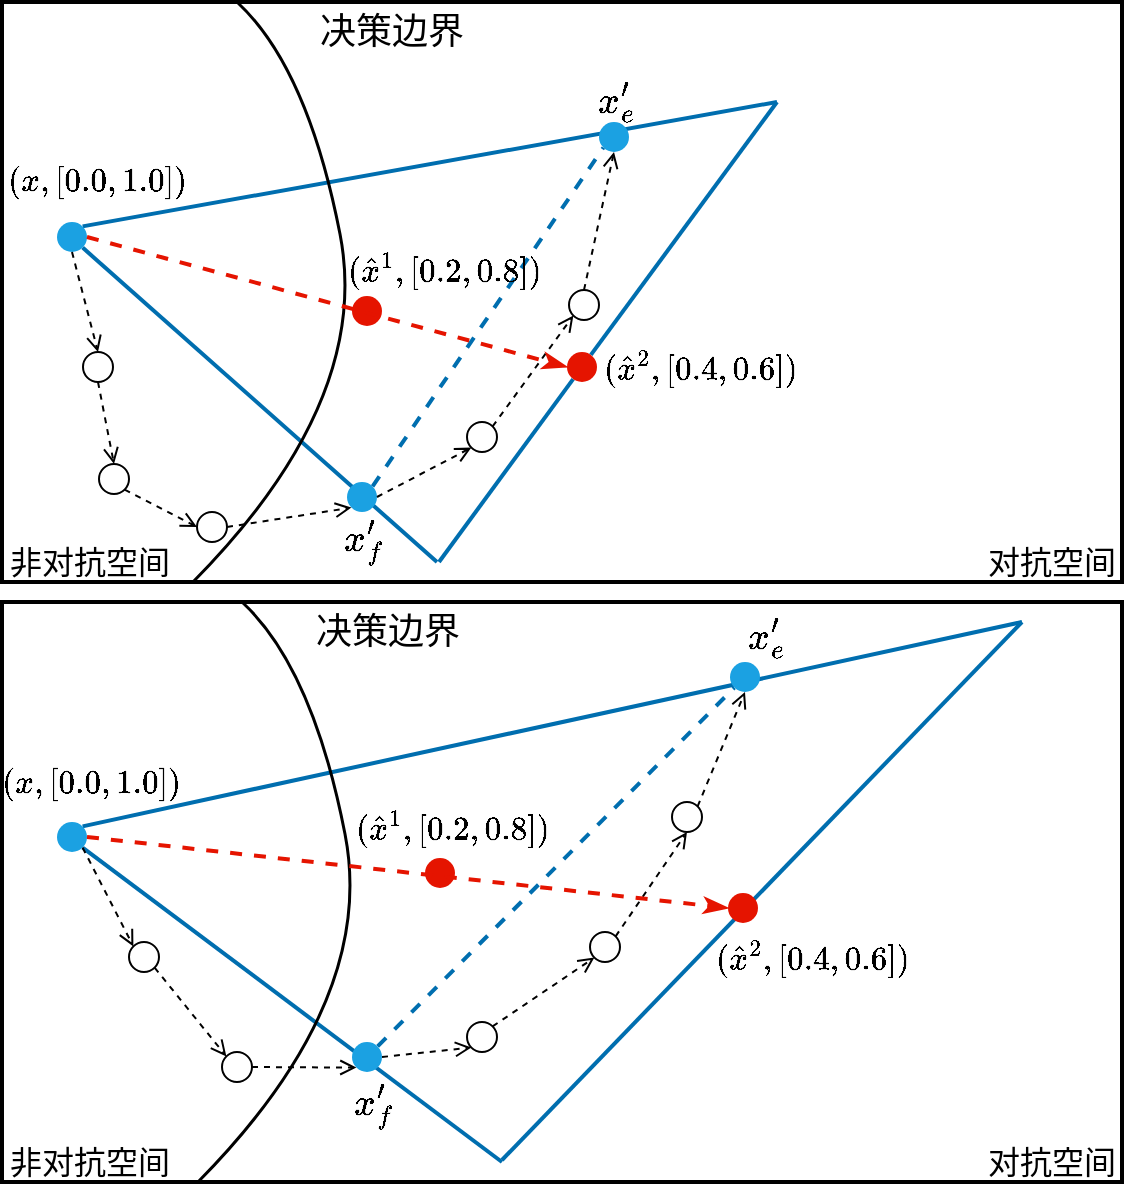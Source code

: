 <mxfile version="21.3.0" type="github">
  <diagram name="第 1 页" id="6yCeiEC_yYgg5rmZecg1">
    <mxGraphModel dx="1326" dy="827" grid="1" gridSize="10" guides="1" tooltips="1" connect="1" arrows="1" fold="1" page="1" pageScale="1" pageWidth="827" pageHeight="1169" math="1" shadow="0">
      <root>
        <mxCell id="0" />
        <mxCell id="1" parent="0" />
        <mxCell id="372Kzp2kU9iPumznmMCR-118" value="" style="endArrow=none;html=1;rounded=0;strokeWidth=2;fillColor=#1ba1e2;strokeColor=#006EAF;exitX=1;exitY=0;exitDx=0;exitDy=0;" edge="1" parent="1" source="372Kzp2kU9iPumznmMCR-98">
          <mxGeometry width="50" height="50" relative="1" as="geometry">
            <mxPoint x="217.5" y="849" as="sourcePoint" />
            <mxPoint x="630" y="740" as="targetPoint" />
          </mxGeometry>
        </mxCell>
        <mxCell id="372Kzp2kU9iPumznmMCR-113" value="" style="endArrow=none;html=1;rounded=0;strokeWidth=2;fillColor=#1ba1e2;strokeColor=#006EAF;exitX=1;exitY=1;exitDx=0;exitDy=0;" edge="1" parent="1" source="372Kzp2kU9iPumznmMCR-98">
          <mxGeometry width="50" height="50" relative="1" as="geometry">
            <mxPoint x="32.5" y="884" as="sourcePoint" />
            <mxPoint x="370" y="1010" as="targetPoint" />
          </mxGeometry>
        </mxCell>
        <mxCell id="372Kzp2kU9iPumznmMCR-80" value="" style="endArrow=none;html=1;rounded=0;strokeWidth=2;fillColor=#1ba1e2;strokeColor=#006EAF;exitX=1;exitY=1;exitDx=0;exitDy=0;" edge="1" parent="1" source="372Kzp2kU9iPumznmMCR-58">
          <mxGeometry width="50" height="50" relative="1" as="geometry">
            <mxPoint x="411.5" y="700" as="sourcePoint" />
            <mxPoint x="337.5" y="710" as="targetPoint" />
          </mxGeometry>
        </mxCell>
        <mxCell id="372Kzp2kU9iPumznmMCR-82" value="" style="endArrow=none;html=1;rounded=0;strokeWidth=2;fillColor=#1ba1e2;strokeColor=#006EAF;exitX=1;exitY=0;exitDx=0;exitDy=0;" edge="1" parent="1" source="372Kzp2kU9iPumznmMCR-58">
          <mxGeometry width="50" height="50" relative="1" as="geometry">
            <mxPoint x="175.5" y="540" as="sourcePoint" />
            <mxPoint x="507.5" y="480" as="targetPoint" />
          </mxGeometry>
        </mxCell>
        <mxCell id="372Kzp2kU9iPumznmMCR-36" value="" style="rounded=0;whiteSpace=wrap;html=1;fillColor=none;strokeWidth=2;" vertex="1" parent="1">
          <mxGeometry x="120" y="430" width="560" height="290" as="geometry" />
        </mxCell>
        <mxCell id="372Kzp2kU9iPumznmMCR-41" value="" style="ellipse;whiteSpace=wrap;html=1;aspect=fixed;fillColor=#1ba1e2;fontColor=#ffffff;strokeColor=none;" vertex="1" parent="1">
          <mxGeometry x="292.5" y="670" width="15" height="15" as="geometry" />
        </mxCell>
        <mxCell id="372Kzp2kU9iPumznmMCR-42" value="" style="ellipse;whiteSpace=wrap;html=1;aspect=fixed;fillColor=none;fontColor=#ffffff;strokeColor=#000000;" vertex="1" parent="1">
          <mxGeometry x="160.5" y="605" width="15" height="15" as="geometry" />
        </mxCell>
        <mxCell id="372Kzp2kU9iPumznmMCR-43" value="" style="ellipse;whiteSpace=wrap;html=1;aspect=fixed;fillColor=none;fontColor=#ffffff;strokeColor=#000000;" vertex="1" parent="1">
          <mxGeometry x="168.5" y="661" width="15" height="15" as="geometry" />
        </mxCell>
        <mxCell id="372Kzp2kU9iPumznmMCR-44" value="" style="ellipse;whiteSpace=wrap;html=1;aspect=fixed;fillColor=none;fontColor=#ffffff;strokeColor=#000000;" vertex="1" parent="1">
          <mxGeometry x="352.5" y="640" width="15" height="15" as="geometry" />
        </mxCell>
        <mxCell id="372Kzp2kU9iPumznmMCR-45" value="" style="ellipse;whiteSpace=wrap;html=1;aspect=fixed;fillColor=none;fontColor=#ffffff;strokeColor=#000000;" vertex="1" parent="1">
          <mxGeometry x="403.5" y="574" width="15" height="15" as="geometry" />
        </mxCell>
        <mxCell id="372Kzp2kU9iPumznmMCR-50" value="" style="endArrow=open;html=1;rounded=0;dashed=1;endFill=0;exitX=1;exitY=0.5;exitDx=0;exitDy=0;entryX=0;entryY=1;entryDx=0;entryDy=0;" edge="1" parent="1" source="372Kzp2kU9iPumznmMCR-41" target="372Kzp2kU9iPumznmMCR-44">
          <mxGeometry width="50" height="50" relative="1" as="geometry">
            <mxPoint x="277.5" y="599" as="sourcePoint" />
            <mxPoint x="336.5" y="605" as="targetPoint" />
          </mxGeometry>
        </mxCell>
        <mxCell id="372Kzp2kU9iPumznmMCR-51" value="" style="endArrow=open;html=1;rounded=0;dashed=1;endFill=0;exitX=1;exitY=0;exitDx=0;exitDy=0;entryX=0;entryY=1;entryDx=0;entryDy=0;" edge="1" parent="1" source="372Kzp2kU9iPumznmMCR-44" target="372Kzp2kU9iPumznmMCR-45">
          <mxGeometry width="50" height="50" relative="1" as="geometry">
            <mxPoint x="347.5" y="597.5" as="sourcePoint" />
            <mxPoint x="394.5" y="577.5" as="targetPoint" />
          </mxGeometry>
        </mxCell>
        <mxCell id="372Kzp2kU9iPumznmMCR-52" value="" style="endArrow=open;html=1;rounded=0;dashed=1;endFill=0;exitX=0.5;exitY=0;exitDx=0;exitDy=0;entryX=0.5;entryY=1;entryDx=0;entryDy=0;" edge="1" parent="1" source="372Kzp2kU9iPumznmMCR-45" target="372Kzp2kU9iPumznmMCR-54">
          <mxGeometry width="50" height="50" relative="1" as="geometry">
            <mxPoint x="411.5" y="557.5" as="sourcePoint" />
            <mxPoint x="475" y="535" as="targetPoint" />
          </mxGeometry>
        </mxCell>
        <mxCell id="372Kzp2kU9iPumznmMCR-54" value="" style="ellipse;whiteSpace=wrap;html=1;aspect=fixed;fillColor=#1ba1e2;fontColor=#ffffff;strokeColor=none;" vertex="1" parent="1">
          <mxGeometry x="418.5" y="490" width="15" height="15" as="geometry" />
        </mxCell>
        <mxCell id="372Kzp2kU9iPumznmMCR-58" value="" style="ellipse;whiteSpace=wrap;html=1;aspect=fixed;fillColor=#1ba1e2;fontColor=#ffffff;strokeColor=none;" vertex="1" parent="1">
          <mxGeometry x="147.5" y="540" width="15" height="15" as="geometry" />
        </mxCell>
        <mxCell id="372Kzp2kU9iPumznmMCR-71" value="" style="ellipse;whiteSpace=wrap;html=1;aspect=fixed;fillColor=none;fontColor=#ffffff;strokeColor=#000000;" vertex="1" parent="1">
          <mxGeometry x="217.5" y="685" width="15" height="15" as="geometry" />
        </mxCell>
        <mxCell id="372Kzp2kU9iPumznmMCR-73" value="" style="endArrow=none;html=1;rounded=0;strokeWidth=2;fillColor=#1ba1e2;strokeColor=#006EAF;dashed=1;entryX=0;entryY=1;entryDx=0;entryDy=0;exitX=1;exitY=0;exitDx=0;exitDy=0;" edge="1" parent="1" source="372Kzp2kU9iPumznmMCR-41" target="372Kzp2kU9iPumznmMCR-54">
          <mxGeometry width="50" height="50" relative="1" as="geometry">
            <mxPoint x="337.5" y="589" as="sourcePoint" />
            <mxPoint x="541.5" y="380" as="targetPoint" />
          </mxGeometry>
        </mxCell>
        <mxCell id="372Kzp2kU9iPumznmMCR-75" value="" style="endArrow=open;html=1;rounded=0;dashed=1;endFill=0;exitX=0.5;exitY=1;exitDx=0;exitDy=0;entryX=0.5;entryY=0;entryDx=0;entryDy=0;" edge="1" parent="1" source="372Kzp2kU9iPumznmMCR-58" target="372Kzp2kU9iPumznmMCR-42">
          <mxGeometry width="50" height="50" relative="1" as="geometry">
            <mxPoint x="175.5" y="565" as="sourcePoint" />
            <mxPoint x="232.5" y="530" as="targetPoint" />
          </mxGeometry>
        </mxCell>
        <mxCell id="372Kzp2kU9iPumznmMCR-76" value="" style="endArrow=open;html=1;rounded=0;dashed=1;endFill=0;exitX=0.5;exitY=1;exitDx=0;exitDy=0;entryX=0.5;entryY=0;entryDx=0;entryDy=0;" edge="1" parent="1" source="372Kzp2kU9iPumznmMCR-42" target="372Kzp2kU9iPumznmMCR-43">
          <mxGeometry width="50" height="50" relative="1" as="geometry">
            <mxPoint x="147.5" y="626" as="sourcePoint" />
            <mxPoint x="160.5" y="676" as="targetPoint" />
          </mxGeometry>
        </mxCell>
        <mxCell id="372Kzp2kU9iPumznmMCR-77" value="" style="endArrow=open;html=1;rounded=0;dashed=1;endFill=0;exitX=1;exitY=1;exitDx=0;exitDy=0;entryX=0;entryY=0.5;entryDx=0;entryDy=0;" edge="1" parent="1" source="372Kzp2kU9iPumznmMCR-43" target="372Kzp2kU9iPumznmMCR-71">
          <mxGeometry width="50" height="50" relative="1" as="geometry">
            <mxPoint x="183.5" y="685" as="sourcePoint" />
            <mxPoint x="196.5" y="735" as="targetPoint" />
          </mxGeometry>
        </mxCell>
        <mxCell id="372Kzp2kU9iPumznmMCR-79" value="" style="endArrow=open;html=1;rounded=0;dashed=1;endFill=0;exitX=1;exitY=0.5;exitDx=0;exitDy=0;entryX=0;entryY=1;entryDx=0;entryDy=0;" edge="1" parent="1" source="372Kzp2kU9iPumznmMCR-71" target="372Kzp2kU9iPumznmMCR-41">
          <mxGeometry width="50" height="50" relative="1" as="geometry">
            <mxPoint x="261.5" y="720" as="sourcePoint" />
            <mxPoint x="318.5" y="685" as="targetPoint" />
          </mxGeometry>
        </mxCell>
        <mxCell id="372Kzp2kU9iPumznmMCR-84" value="" style="endArrow=none;html=1;rounded=0;strokeWidth=2;fillColor=#1ba1e2;strokeColor=#006EAF;" edge="1" parent="1" source="372Kzp2kU9iPumznmMCR-131">
          <mxGeometry width="50" height="50" relative="1" as="geometry">
            <mxPoint x="338.5" y="710" as="sourcePoint" />
            <mxPoint x="507.5" y="480" as="targetPoint" />
          </mxGeometry>
        </mxCell>
        <mxCell id="372Kzp2kU9iPumznmMCR-87" value="" style="endArrow=none;html=1;strokeWidth=1.5;curved=1;" edge="1" parent="1">
          <mxGeometry width="50" height="50" relative="1" as="geometry">
            <mxPoint x="217.5" y="1020" as="sourcePoint" />
            <mxPoint x="240" y="730" as="targetPoint" />
            <Array as="points">
              <mxPoint x="307.5" y="929" />
              <mxPoint x="275" y="762.5" />
            </Array>
          </mxGeometry>
        </mxCell>
        <mxCell id="372Kzp2kU9iPumznmMCR-88" value="" style="rounded=0;whiteSpace=wrap;html=1;fillColor=none;strokeWidth=2;" vertex="1" parent="1">
          <mxGeometry x="120" y="730" width="560" height="290" as="geometry" />
        </mxCell>
        <mxCell id="372Kzp2kU9iPumznmMCR-90" value="" style="ellipse;whiteSpace=wrap;html=1;aspect=fixed;fillColor=none;fontColor=#ffffff;strokeColor=#000000;" vertex="1" parent="1">
          <mxGeometry x="183.5" y="900" width="15" height="15" as="geometry" />
        </mxCell>
        <mxCell id="372Kzp2kU9iPumznmMCR-91" value="" style="ellipse;whiteSpace=wrap;html=1;aspect=fixed;fillColor=none;fontColor=#ffffff;strokeColor=#000000;" vertex="1" parent="1">
          <mxGeometry x="230" y="955" width="15" height="15" as="geometry" />
        </mxCell>
        <mxCell id="372Kzp2kU9iPumznmMCR-92" value="" style="ellipse;whiteSpace=wrap;html=1;aspect=fixed;fillColor=none;fontColor=#ffffff;strokeColor=#000000;" vertex="1" parent="1">
          <mxGeometry x="352.5" y="940" width="15" height="15" as="geometry" />
        </mxCell>
        <mxCell id="372Kzp2kU9iPumznmMCR-93" value="" style="ellipse;whiteSpace=wrap;html=1;aspect=fixed;fillColor=none;fontColor=#ffffff;strokeColor=#000000;" vertex="1" parent="1">
          <mxGeometry x="414" y="895" width="15" height="15" as="geometry" />
        </mxCell>
        <mxCell id="372Kzp2kU9iPumznmMCR-94" value="" style="endArrow=open;html=1;rounded=0;dashed=1;endFill=0;exitX=1;exitY=0.5;exitDx=0;exitDy=0;entryX=0;entryY=1;entryDx=0;entryDy=0;" edge="1" parent="1" source="372Kzp2kU9iPumznmMCR-89" target="372Kzp2kU9iPumznmMCR-92">
          <mxGeometry width="50" height="50" relative="1" as="geometry">
            <mxPoint x="277.5" y="899" as="sourcePoint" />
            <mxPoint x="336.5" y="905" as="targetPoint" />
          </mxGeometry>
        </mxCell>
        <mxCell id="372Kzp2kU9iPumznmMCR-95" value="" style="endArrow=open;html=1;rounded=0;dashed=1;endFill=0;exitX=1;exitY=0;exitDx=0;exitDy=0;entryX=0;entryY=1;entryDx=0;entryDy=0;" edge="1" parent="1" source="372Kzp2kU9iPumznmMCR-92" target="372Kzp2kU9iPumznmMCR-93">
          <mxGeometry width="50" height="50" relative="1" as="geometry">
            <mxPoint x="347.5" y="897.5" as="sourcePoint" />
            <mxPoint x="394.5" y="877.5" as="targetPoint" />
          </mxGeometry>
        </mxCell>
        <mxCell id="372Kzp2kU9iPumznmMCR-98" value="" style="ellipse;whiteSpace=wrap;html=1;aspect=fixed;fillColor=#1ba1e2;fontColor=#ffffff;strokeColor=none;" vertex="1" parent="1">
          <mxGeometry x="147.5" y="840" width="15" height="15" as="geometry" />
        </mxCell>
        <mxCell id="372Kzp2kU9iPumznmMCR-100" value="" style="endArrow=none;html=1;rounded=0;strokeWidth=2;fillColor=#1ba1e2;strokeColor=#006EAF;dashed=1;entryX=0;entryY=1;entryDx=0;entryDy=0;exitX=1;exitY=0;exitDx=0;exitDy=0;" edge="1" parent="1" source="372Kzp2kU9iPumznmMCR-89" target="372Kzp2kU9iPumznmMCR-97">
          <mxGeometry width="50" height="50" relative="1" as="geometry">
            <mxPoint x="337.5" y="889" as="sourcePoint" />
            <mxPoint x="541.5" y="680" as="targetPoint" />
          </mxGeometry>
        </mxCell>
        <mxCell id="372Kzp2kU9iPumznmMCR-101" value="" style="endArrow=open;html=1;rounded=0;dashed=1;endFill=0;exitX=1;exitY=1;exitDx=0;exitDy=0;entryX=0;entryY=0;entryDx=0;entryDy=0;" edge="1" parent="1" source="372Kzp2kU9iPumznmMCR-98" target="372Kzp2kU9iPumznmMCR-90">
          <mxGeometry width="50" height="50" relative="1" as="geometry">
            <mxPoint x="175.5" y="865" as="sourcePoint" />
            <mxPoint x="232.5" y="830" as="targetPoint" />
          </mxGeometry>
        </mxCell>
        <mxCell id="372Kzp2kU9iPumznmMCR-102" value="" style="endArrow=open;html=1;rounded=0;dashed=1;endFill=0;entryX=0;entryY=0;entryDx=0;entryDy=0;exitX=1;exitY=1;exitDx=0;exitDy=0;" edge="1" parent="1" source="372Kzp2kU9iPumznmMCR-90" target="372Kzp2kU9iPumznmMCR-91">
          <mxGeometry width="50" height="50" relative="1" as="geometry">
            <mxPoint x="218" y="910" as="sourcePoint" />
            <mxPoint x="160.5" y="976" as="targetPoint" />
          </mxGeometry>
        </mxCell>
        <mxCell id="372Kzp2kU9iPumznmMCR-104" value="" style="endArrow=open;html=1;rounded=0;dashed=1;endFill=0;exitX=1;exitY=0.5;exitDx=0;exitDy=0;entryX=0;entryY=1;entryDx=0;entryDy=0;" edge="1" parent="1" source="372Kzp2kU9iPumznmMCR-91" target="372Kzp2kU9iPumznmMCR-89">
          <mxGeometry width="50" height="50" relative="1" as="geometry">
            <mxPoint x="232.5" y="992.5" as="sourcePoint" />
            <mxPoint x="318.5" y="985" as="targetPoint" />
          </mxGeometry>
        </mxCell>
        <mxCell id="372Kzp2kU9iPumznmMCR-108" value="" style="ellipse;whiteSpace=wrap;html=1;aspect=fixed;fillColor=none;fontColor=#ffffff;strokeColor=#000000;" vertex="1" parent="1">
          <mxGeometry x="455" y="830" width="15" height="15" as="geometry" />
        </mxCell>
        <mxCell id="372Kzp2kU9iPumznmMCR-109" value="" style="endArrow=open;html=1;rounded=0;dashed=1;endFill=0;exitX=1;exitY=0;exitDx=0;exitDy=0;entryX=0.5;entryY=1;entryDx=0;entryDy=0;" edge="1" parent="1" source="372Kzp2kU9iPumznmMCR-93" target="372Kzp2kU9iPumznmMCR-108">
          <mxGeometry width="50" height="50" relative="1" as="geometry">
            <mxPoint x="437" y="895" as="sourcePoint" />
            <mxPoint x="488" y="861" as="targetPoint" />
          </mxGeometry>
        </mxCell>
        <mxCell id="372Kzp2kU9iPumznmMCR-110" value="" style="endArrow=open;html=1;rounded=0;dashed=1;endFill=0;exitX=1;exitY=0;exitDx=0;exitDy=0;entryX=0.5;entryY=1;entryDx=0;entryDy=0;" edge="1" parent="1" source="372Kzp2kU9iPumznmMCR-108" target="372Kzp2kU9iPumznmMCR-97">
          <mxGeometry width="50" height="50" relative="1" as="geometry">
            <mxPoint x="479" y="830" as="sourcePoint" />
            <mxPoint x="515" y="778" as="targetPoint" />
          </mxGeometry>
        </mxCell>
        <mxCell id="372Kzp2kU9iPumznmMCR-89" value="" style="ellipse;whiteSpace=wrap;html=1;aspect=fixed;fillColor=#1ba1e2;fontColor=#ffffff;strokeColor=none;" vertex="1" parent="1">
          <mxGeometry x="295" y="950" width="15" height="15" as="geometry" />
        </mxCell>
        <mxCell id="372Kzp2kU9iPumznmMCR-97" value="" style="ellipse;whiteSpace=wrap;html=1;aspect=fixed;fillColor=#1ba1e2;fontColor=#ffffff;strokeColor=none;" vertex="1" parent="1">
          <mxGeometry x="484" y="760" width="15" height="15" as="geometry" />
        </mxCell>
        <mxCell id="372Kzp2kU9iPumznmMCR-117" value="" style="endArrow=none;html=1;rounded=0;strokeWidth=2;fillColor=#1ba1e2;strokeColor=#006EAF;" edge="1" parent="1">
          <mxGeometry width="50" height="50" relative="1" as="geometry">
            <mxPoint x="370" y="1009" as="sourcePoint" />
            <mxPoint x="630" y="740" as="targetPoint" />
          </mxGeometry>
        </mxCell>
        <mxCell id="372Kzp2kU9iPumznmMCR-119" value="" style="endArrow=none;html=1;strokeWidth=1.5;curved=1;" edge="1" parent="1">
          <mxGeometry width="50" height="50" relative="1" as="geometry">
            <mxPoint x="215" y="720" as="sourcePoint" />
            <mxPoint x="237.5" y="430" as="targetPoint" />
            <Array as="points">
              <mxPoint x="305" y="629" />
              <mxPoint x="272.5" y="462.5" />
            </Array>
          </mxGeometry>
        </mxCell>
        <mxCell id="372Kzp2kU9iPumznmMCR-121" value="&lt;font style=&quot;font-size: 16px;&quot;&gt;非对抗空间&lt;/font&gt;" style="text;html=1;strokeColor=none;fillColor=none;align=center;verticalAlign=middle;whiteSpace=wrap;rounded=0;" vertex="1" parent="1">
          <mxGeometry x="120" y="700" width="87.5" height="20" as="geometry" />
        </mxCell>
        <mxCell id="372Kzp2kU9iPumznmMCR-122" value="&lt;font style=&quot;font-size: 16px;&quot;&gt;非对抗空间&lt;/font&gt;" style="text;html=1;strokeColor=none;fillColor=none;align=center;verticalAlign=middle;whiteSpace=wrap;rounded=0;" vertex="1" parent="1">
          <mxGeometry x="120" y="1000" width="87.5" height="20" as="geometry" />
        </mxCell>
        <mxCell id="372Kzp2kU9iPumznmMCR-123" value="&lt;font style=&quot;font-size: 16px;&quot;&gt;对抗空间&lt;/font&gt;" style="text;html=1;strokeColor=none;fillColor=none;align=center;verticalAlign=middle;whiteSpace=wrap;rounded=0;" vertex="1" parent="1">
          <mxGeometry x="610" y="700" width="70" height="20" as="geometry" />
        </mxCell>
        <mxCell id="372Kzp2kU9iPumznmMCR-124" value="&lt;font style=&quot;font-size: 16px;&quot;&gt;对抗空间&lt;/font&gt;" style="text;html=1;strokeColor=none;fillColor=none;align=center;verticalAlign=middle;whiteSpace=wrap;rounded=0;" vertex="1" parent="1">
          <mxGeometry x="610" y="1000" width="70" height="20" as="geometry" />
        </mxCell>
        <mxCell id="372Kzp2kU9iPumznmMCR-125" value="&lt;font style=&quot;font-size: 18px;&quot;&gt;决策边界&lt;/font&gt;" style="text;html=1;strokeColor=none;fillColor=none;align=center;verticalAlign=middle;whiteSpace=wrap;rounded=0;" vertex="1" parent="1">
          <mxGeometry x="275" y="430" width="80" height="30" as="geometry" />
        </mxCell>
        <mxCell id="372Kzp2kU9iPumznmMCR-126" value="&lt;font style=&quot;font-size: 18px;&quot;&gt;决策边界&lt;/font&gt;" style="text;html=1;strokeColor=none;fillColor=none;align=center;verticalAlign=middle;whiteSpace=wrap;rounded=0;" vertex="1" parent="1">
          <mxGeometry x="272.5" y="730" width="80" height="30" as="geometry" />
        </mxCell>
        <mxCell id="372Kzp2kU9iPumznmMCR-127" value="&lt;font style=&quot;font-size: 14px;&quot;&gt;$$(x, [0.0, 1.0])$$&lt;/font&gt;" style="text;html=1;strokeColor=none;fillColor=none;align=center;verticalAlign=middle;whiteSpace=wrap;rounded=0;" vertex="1" parent="1">
          <mxGeometry x="127.5" y="510" width="80" height="19" as="geometry" />
        </mxCell>
        <mxCell id="372Kzp2kU9iPumznmMCR-128" value="&lt;font style=&quot;font-size: 14px;&quot;&gt;$$(x, [0.0, 1.0])$$&lt;/font&gt;" style="text;html=1;strokeColor=none;fillColor=none;align=center;verticalAlign=middle;whiteSpace=wrap;rounded=0;" vertex="1" parent="1">
          <mxGeometry x="124.75" y="811" width="80" height="19" as="geometry" />
        </mxCell>
        <mxCell id="372Kzp2kU9iPumznmMCR-130" value="" style="ellipse;whiteSpace=wrap;html=1;aspect=fixed;fillColor=#e51400;fontColor=#ffffff;strokeColor=none;" vertex="1" parent="1">
          <mxGeometry x="295" y="577" width="15" height="15" as="geometry" />
        </mxCell>
        <mxCell id="372Kzp2kU9iPumznmMCR-132" value="" style="ellipse;whiteSpace=wrap;html=1;aspect=fixed;fillColor=#e51400;fontColor=#ffffff;strokeColor=none;" vertex="1" parent="1">
          <mxGeometry x="483" y="875.5" width="15" height="15" as="geometry" />
        </mxCell>
        <mxCell id="372Kzp2kU9iPumznmMCR-133" value="" style="ellipse;whiteSpace=wrap;html=1;aspect=fixed;fillColor=#e51400;fontColor=#ffffff;strokeColor=none;" vertex="1" parent="1">
          <mxGeometry x="331.5" y="858" width="15" height="15" as="geometry" />
        </mxCell>
        <mxCell id="372Kzp2kU9iPumznmMCR-134" value="" style="endArrow=none;html=1;rounded=0;strokeWidth=2;fillColor=#1ba1e2;strokeColor=#006EAF;" edge="1" parent="1" target="372Kzp2kU9iPumznmMCR-131">
          <mxGeometry width="50" height="50" relative="1" as="geometry">
            <mxPoint x="338.5" y="710" as="sourcePoint" />
            <mxPoint x="507.5" y="480" as="targetPoint" />
          </mxGeometry>
        </mxCell>
        <mxCell id="372Kzp2kU9iPumznmMCR-131" value="" style="ellipse;whiteSpace=wrap;html=1;aspect=fixed;fillColor=#e51400;fontColor=#ffffff;strokeColor=none;" vertex="1" parent="1">
          <mxGeometry x="402.5" y="605" width="15" height="15" as="geometry" />
        </mxCell>
        <mxCell id="372Kzp2kU9iPumznmMCR-135" value="" style="endArrow=classicThin;html=1;rounded=0;strokeWidth=2;fillColor=#1ba1e2;strokeColor=#E51400;dashed=1;entryX=0;entryY=0.5;entryDx=0;entryDy=0;exitX=1;exitY=0.5;exitDx=0;exitDy=0;endFill=1;" edge="1" parent="1" source="372Kzp2kU9iPumznmMCR-58" target="372Kzp2kU9iPumznmMCR-131">
          <mxGeometry width="50" height="50" relative="1" as="geometry">
            <mxPoint x="315" y="682" as="sourcePoint" />
            <mxPoint x="431" y="513" as="targetPoint" />
          </mxGeometry>
        </mxCell>
        <mxCell id="372Kzp2kU9iPumznmMCR-137" value="" style="endArrow=classicThin;html=1;rounded=0;strokeWidth=2;fillColor=#1ba1e2;strokeColor=#E51400;dashed=1;entryX=0;entryY=0.5;entryDx=0;entryDy=0;exitX=1;exitY=0.5;exitDx=0;exitDy=0;endFill=1;" edge="1" parent="1" source="372Kzp2kU9iPumznmMCR-98" target="372Kzp2kU9iPumznmMCR-132">
          <mxGeometry width="50" height="50" relative="1" as="geometry">
            <mxPoint x="175.5" y="870" as="sourcePoint" />
            <mxPoint x="415.5" y="935" as="targetPoint" />
          </mxGeometry>
        </mxCell>
        <mxCell id="372Kzp2kU9iPumznmMCR-138" value="&lt;font style=&quot;font-size: 14px;&quot;&gt;$$(\hat{x}^1, [0.2, 0.8])$$&lt;/font&gt;" style="text;html=1;strokeColor=none;fillColor=none;align=center;verticalAlign=middle;whiteSpace=wrap;rounded=0;" vertex="1" parent="1">
          <mxGeometry x="301" y="554" width="80" height="20" as="geometry" />
        </mxCell>
        <mxCell id="372Kzp2kU9iPumznmMCR-139" value="&lt;font style=&quot;font-size: 14px;&quot;&gt;$$(\hat{x}^1, [0.2, 0.8])$$&lt;/font&gt;" style="text;html=1;strokeColor=none;fillColor=none;align=center;verticalAlign=middle;whiteSpace=wrap;rounded=0;" vertex="1" parent="1">
          <mxGeometry x="305" y="833" width="80" height="20" as="geometry" />
        </mxCell>
        <mxCell id="372Kzp2kU9iPumznmMCR-140" value="&lt;font style=&quot;font-size: 14px;&quot;&gt;$$(\hat{x}^2, [0.4, 0.6])$$&lt;/font&gt;" style="text;html=1;strokeColor=none;fillColor=none;align=center;verticalAlign=middle;whiteSpace=wrap;rounded=0;" vertex="1" parent="1">
          <mxGeometry x="429" y="605" width="80" height="15" as="geometry" />
        </mxCell>
        <mxCell id="372Kzp2kU9iPumznmMCR-141" value="&lt;font style=&quot;font-size: 14px;&quot;&gt;$$(\hat{x}^2, [0.4, 0.6])$$&lt;/font&gt;" style="text;html=1;strokeColor=none;fillColor=none;align=center;verticalAlign=middle;whiteSpace=wrap;rounded=0;" vertex="1" parent="1">
          <mxGeometry x="485" y="900" width="80" height="15" as="geometry" />
        </mxCell>
        <mxCell id="372Kzp2kU9iPumznmMCR-142" value="&lt;font style=&quot;font-size: 16px;&quot;&gt;$$x^{\prime}_f$$&lt;/font&gt;" style="text;html=1;strokeColor=none;fillColor=none;align=center;verticalAlign=middle;whiteSpace=wrap;rounded=0;" vertex="1" parent="1">
          <mxGeometry x="287.5" y="690" width="25" height="20" as="geometry" />
        </mxCell>
        <mxCell id="372Kzp2kU9iPumznmMCR-143" value="&lt;font style=&quot;font-size: 16px;&quot;&gt;$$x^{\prime}_e$$&lt;/font&gt;" style="text;html=1;strokeColor=none;fillColor=none;align=center;verticalAlign=middle;whiteSpace=wrap;rounded=0;" vertex="1" parent="1">
          <mxGeometry x="415" y="470" width="25" height="20" as="geometry" />
        </mxCell>
        <mxCell id="372Kzp2kU9iPumznmMCR-144" value="&lt;font style=&quot;font-size: 16px;&quot;&gt;$$x^{\prime}_f$$&lt;/font&gt;" style="text;html=1;strokeColor=none;fillColor=none;align=center;verticalAlign=middle;whiteSpace=wrap;rounded=0;" vertex="1" parent="1">
          <mxGeometry x="292.5" y="972" width="25" height="20" as="geometry" />
        </mxCell>
        <mxCell id="372Kzp2kU9iPumznmMCR-147" value="&lt;font style=&quot;font-size: 16px;&quot;&gt;$$x^{\prime}_e$$&lt;/font&gt;" style="text;html=1;strokeColor=none;fillColor=none;align=center;verticalAlign=middle;whiteSpace=wrap;rounded=0;" vertex="1" parent="1">
          <mxGeometry x="490" y="738" width="25" height="20" as="geometry" />
        </mxCell>
      </root>
    </mxGraphModel>
  </diagram>
</mxfile>

